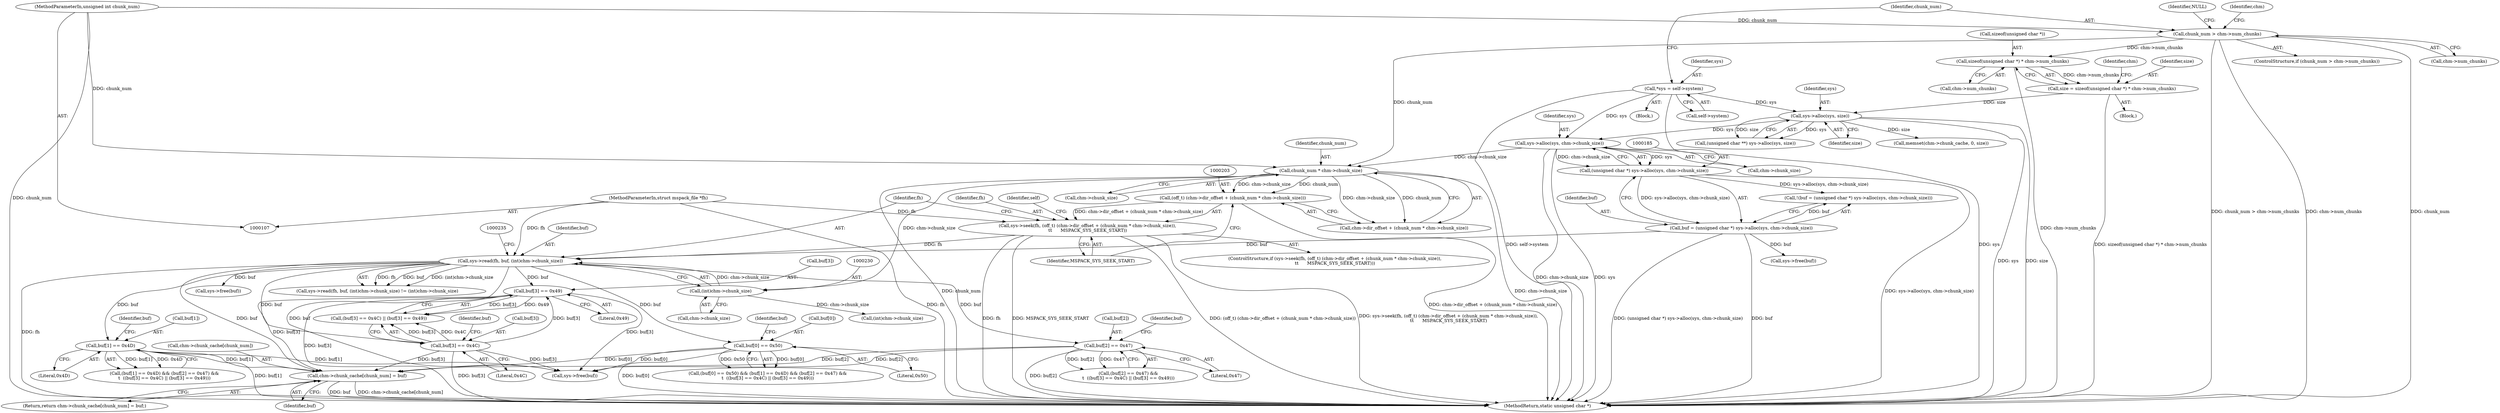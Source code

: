digraph "1_libmspack_72e70a921f0f07fee748aec2274b30784e1d312a_0@array" {
"1000291" [label="(Call,chm->chunk_cache[chunk_num] = buf)"];
"1000258" [label="(Call,buf[1] == 0x4D)"];
"1000226" [label="(Call,sys->read(fh, buf, (int)chm->chunk_size))"];
"1000200" [label="(Call,sys->seek(fh, (off_t) (chm->dir_offset + (chunk_num * chm->chunk_size)),\n\t\t      MSPACK_SYS_SEEK_START))"];
"1000110" [label="(MethodParameterIn,struct mspack_file *fh)"];
"1000202" [label="(Call,(off_t) (chm->dir_offset + (chunk_num * chm->chunk_size)))"];
"1000208" [label="(Call,chunk_num * chm->chunk_size)"];
"1000121" [label="(Call,chunk_num > chm->num_chunks)"];
"1000111" [label="(MethodParameterIn,unsigned int chunk_num)"];
"1000186" [label="(Call,sys->alloc(sys, chm->chunk_size))"];
"1000151" [label="(Call,sys->alloc(sys, size))"];
"1000114" [label="(Call,*sys = self->system)"];
"1000135" [label="(Call,size = sizeof(unsigned char *) * chm->num_chunks)"];
"1000137" [label="(Call,sizeof(unsigned char *) * chm->num_chunks)"];
"1000182" [label="(Call,buf = (unsigned char *) sys->alloc(sys, chm->chunk_size))"];
"1000184" [label="(Call,(unsigned char *) sys->alloc(sys, chm->chunk_size))"];
"1000229" [label="(Call,(int)chm->chunk_size)"];
"1000252" [label="(Call,buf[0] == 0x50)"];
"1000264" [label="(Call,buf[2] == 0x47)"];
"1000275" [label="(Call,buf[3] == 0x49)"];
"1000270" [label="(Call,buf[3] == 0x4C)"];
"1000135" [label="(Call,size = sizeof(unsigned char *) * chm->num_chunks)"];
"1000201" [label="(Identifier,fh)"];
"1000220" [label="(Call,sys->free(buf))"];
"1000268" [label="(Literal,0x47)"];
"1000260" [label="(Identifier,buf)"];
"1000269" [label="(Call,(buf[3] == 0x4C) || (buf[3] == 0x49))"];
"1000228" [label="(Identifier,buf)"];
"1000138" [label="(Call,sizeof(unsigned char *))"];
"1000227" [label="(Identifier,fh)"];
"1000274" [label="(Literal,0x4C)"];
"1000217" [label="(Identifier,self)"];
"1000245" [label="(Call,sys->free(buf))"];
"1000234" [label="(Call,(int)chm->chunk_size)"];
"1000110" [label="(MethodParameterIn,struct mspack_file *fh)"];
"1000112" [label="(Block,)"];
"1000208" [label="(Call,chunk_num * chm->chunk_size)"];
"1000182" [label="(Call,buf = (unsigned char *) sys->alloc(sys, chm->chunk_size))"];
"1000275" [label="(Call,buf[3] == 0x49)"];
"1000229" [label="(Call,(int)chm->chunk_size)"];
"1000149" [label="(Call,(unsigned char **) sys->alloc(sys, size))"];
"1000256" [label="(Literal,0x50)"];
"1000253" [label="(Call,buf[0])"];
"1000122" [label="(Identifier,chunk_num)"];
"1000298" [label="(MethodReturn,static unsigned char *)"];
"1000226" [label="(Call,sys->read(fh, buf, (int)chm->chunk_size))"];
"1000120" [label="(ControlStructure,if (chunk_num > chm->num_chunks))"];
"1000271" [label="(Call,buf[3])"];
"1000270" [label="(Call,buf[3] == 0x4C)"];
"1000225" [label="(Call,sys->read(fh, buf, (int)chm->chunk_size) != (int)chm->chunk_size)"];
"1000152" [label="(Identifier,sys)"];
"1000277" [label="(Identifier,buf)"];
"1000140" [label="(Call,chm->num_chunks)"];
"1000202" [label="(Call,(off_t) (chm->dir_offset + (chunk_num * chm->chunk_size)))"];
"1000257" [label="(Call,(buf[1] == 0x4D) && (buf[2] == 0x47) &&\n\t  ((buf[3] == 0x4C) || (buf[3] == 0x49)))"];
"1000259" [label="(Call,buf[1])"];
"1000252" [label="(Call,buf[0] == 0x50)"];
"1000200" [label="(Call,sys->seek(fh, (off_t) (chm->dir_offset + (chunk_num * chm->chunk_size)),\n\t\t      MSPACK_SYS_SEEK_START))"];
"1000209" [label="(Identifier,chunk_num)"];
"1000187" [label="(Identifier,sys)"];
"1000262" [label="(Literal,0x4D)"];
"1000213" [label="(Identifier,MSPACK_SYS_SEEK_START)"];
"1000162" [label="(Call,memset(chm->chunk_cache, 0, size))"];
"1000181" [label="(Call,!(buf = (unsigned char *) sys->alloc(sys, chm->chunk_size)))"];
"1000265" [label="(Call,buf[2])"];
"1000151" [label="(Call,sys->alloc(sys, size))"];
"1000186" [label="(Call,sys->alloc(sys, chm->chunk_size))"];
"1000131" [label="(Identifier,chm)"];
"1000276" [label="(Call,buf[3])"];
"1000272" [label="(Identifier,buf)"];
"1000204" [label="(Call,chm->dir_offset + (chunk_num * chm->chunk_size))"];
"1000153" [label="(Identifier,size)"];
"1000290" [label="(Return,return chm->chunk_cache[chunk_num] = buf;)"];
"1000116" [label="(Call,self->system)"];
"1000264" [label="(Call,buf[2] == 0x47)"];
"1000137" [label="(Call,sizeof(unsigned char *) * chm->num_chunks)"];
"1000258" [label="(Call,buf[1] == 0x4D)"];
"1000127" [label="(Identifier,NULL)"];
"1000292" [label="(Call,chm->chunk_cache[chunk_num])"];
"1000291" [label="(Call,chm->chunk_cache[chunk_num] = buf)"];
"1000199" [label="(ControlStructure,if (sys->seek(fh, (off_t) (chm->dir_offset + (chunk_num * chm->chunk_size)),\n\t\t      MSPACK_SYS_SEEK_START)))"];
"1000115" [label="(Identifier,sys)"];
"1000231" [label="(Call,chm->chunk_size)"];
"1000121" [label="(Call,chunk_num > chm->num_chunks)"];
"1000114" [label="(Call,*sys = self->system)"];
"1000286" [label="(Call,sys->free(buf))"];
"1000266" [label="(Identifier,buf)"];
"1000123" [label="(Call,chm->num_chunks)"];
"1000184" [label="(Call,(unsigned char *) sys->alloc(sys, chm->chunk_size))"];
"1000133" [label="(Block,)"];
"1000263" [label="(Call,(buf[2] == 0x47) &&\n\t  ((buf[3] == 0x4C) || (buf[3] == 0x49)))"];
"1000210" [label="(Call,chm->chunk_size)"];
"1000297" [label="(Identifier,buf)"];
"1000136" [label="(Identifier,size)"];
"1000147" [label="(Identifier,chm)"];
"1000183" [label="(Identifier,buf)"];
"1000279" [label="(Literal,0x49)"];
"1000251" [label="(Call,(buf[0] == 0x50) && (buf[1] == 0x4D) && (buf[2] == 0x47) &&\n\t  ((buf[3] == 0x4C) || (buf[3] == 0x49)))"];
"1000111" [label="(MethodParameterIn,unsigned int chunk_num)"];
"1000188" [label="(Call,chm->chunk_size)"];
"1000291" -> "1000290"  [label="AST: "];
"1000291" -> "1000297"  [label="CFG: "];
"1000292" -> "1000291"  [label="AST: "];
"1000297" -> "1000291"  [label="AST: "];
"1000290" -> "1000291"  [label="CFG: "];
"1000291" -> "1000298"  [label="DDG: buf"];
"1000291" -> "1000298"  [label="DDG: chm->chunk_cache[chunk_num]"];
"1000258" -> "1000291"  [label="DDG: buf[1]"];
"1000252" -> "1000291"  [label="DDG: buf[0]"];
"1000226" -> "1000291"  [label="DDG: buf"];
"1000264" -> "1000291"  [label="DDG: buf[2]"];
"1000275" -> "1000291"  [label="DDG: buf[3]"];
"1000270" -> "1000291"  [label="DDG: buf[3]"];
"1000258" -> "1000257"  [label="AST: "];
"1000258" -> "1000262"  [label="CFG: "];
"1000259" -> "1000258"  [label="AST: "];
"1000262" -> "1000258"  [label="AST: "];
"1000266" -> "1000258"  [label="CFG: "];
"1000257" -> "1000258"  [label="CFG: "];
"1000258" -> "1000298"  [label="DDG: buf[1]"];
"1000258" -> "1000257"  [label="DDG: buf[1]"];
"1000258" -> "1000257"  [label="DDG: 0x4D"];
"1000226" -> "1000258"  [label="DDG: buf"];
"1000258" -> "1000286"  [label="DDG: buf[1]"];
"1000226" -> "1000225"  [label="AST: "];
"1000226" -> "1000229"  [label="CFG: "];
"1000227" -> "1000226"  [label="AST: "];
"1000228" -> "1000226"  [label="AST: "];
"1000229" -> "1000226"  [label="AST: "];
"1000235" -> "1000226"  [label="CFG: "];
"1000226" -> "1000298"  [label="DDG: fh"];
"1000226" -> "1000225"  [label="DDG: fh"];
"1000226" -> "1000225"  [label="DDG: buf"];
"1000226" -> "1000225"  [label="DDG: (int)chm->chunk_size"];
"1000200" -> "1000226"  [label="DDG: fh"];
"1000110" -> "1000226"  [label="DDG: fh"];
"1000182" -> "1000226"  [label="DDG: buf"];
"1000229" -> "1000226"  [label="DDG: chm->chunk_size"];
"1000226" -> "1000245"  [label="DDG: buf"];
"1000226" -> "1000252"  [label="DDG: buf"];
"1000226" -> "1000264"  [label="DDG: buf"];
"1000226" -> "1000270"  [label="DDG: buf"];
"1000226" -> "1000275"  [label="DDG: buf"];
"1000226" -> "1000286"  [label="DDG: buf"];
"1000200" -> "1000199"  [label="AST: "];
"1000200" -> "1000213"  [label="CFG: "];
"1000201" -> "1000200"  [label="AST: "];
"1000202" -> "1000200"  [label="AST: "];
"1000213" -> "1000200"  [label="AST: "];
"1000217" -> "1000200"  [label="CFG: "];
"1000227" -> "1000200"  [label="CFG: "];
"1000200" -> "1000298"  [label="DDG: fh"];
"1000200" -> "1000298"  [label="DDG: sys->seek(fh, (off_t) (chm->dir_offset + (chunk_num * chm->chunk_size)),\n\t\t      MSPACK_SYS_SEEK_START)"];
"1000200" -> "1000298"  [label="DDG: MSPACK_SYS_SEEK_START"];
"1000200" -> "1000298"  [label="DDG: (off_t) (chm->dir_offset + (chunk_num * chm->chunk_size))"];
"1000110" -> "1000200"  [label="DDG: fh"];
"1000202" -> "1000200"  [label="DDG: chm->dir_offset + (chunk_num * chm->chunk_size)"];
"1000110" -> "1000107"  [label="AST: "];
"1000110" -> "1000298"  [label="DDG: fh"];
"1000202" -> "1000204"  [label="CFG: "];
"1000203" -> "1000202"  [label="AST: "];
"1000204" -> "1000202"  [label="AST: "];
"1000213" -> "1000202"  [label="CFG: "];
"1000202" -> "1000298"  [label="DDG: chm->dir_offset + (chunk_num * chm->chunk_size)"];
"1000208" -> "1000202"  [label="DDG: chunk_num"];
"1000208" -> "1000202"  [label="DDG: chm->chunk_size"];
"1000208" -> "1000204"  [label="AST: "];
"1000208" -> "1000210"  [label="CFG: "];
"1000209" -> "1000208"  [label="AST: "];
"1000210" -> "1000208"  [label="AST: "];
"1000204" -> "1000208"  [label="CFG: "];
"1000208" -> "1000298"  [label="DDG: chunk_num"];
"1000208" -> "1000298"  [label="DDG: chm->chunk_size"];
"1000208" -> "1000204"  [label="DDG: chunk_num"];
"1000208" -> "1000204"  [label="DDG: chm->chunk_size"];
"1000121" -> "1000208"  [label="DDG: chunk_num"];
"1000111" -> "1000208"  [label="DDG: chunk_num"];
"1000186" -> "1000208"  [label="DDG: chm->chunk_size"];
"1000208" -> "1000229"  [label="DDG: chm->chunk_size"];
"1000121" -> "1000120"  [label="AST: "];
"1000121" -> "1000123"  [label="CFG: "];
"1000122" -> "1000121"  [label="AST: "];
"1000123" -> "1000121"  [label="AST: "];
"1000127" -> "1000121"  [label="CFG: "];
"1000131" -> "1000121"  [label="CFG: "];
"1000121" -> "1000298"  [label="DDG: chm->num_chunks"];
"1000121" -> "1000298"  [label="DDG: chunk_num > chm->num_chunks"];
"1000121" -> "1000298"  [label="DDG: chunk_num"];
"1000111" -> "1000121"  [label="DDG: chunk_num"];
"1000121" -> "1000137"  [label="DDG: chm->num_chunks"];
"1000111" -> "1000107"  [label="AST: "];
"1000111" -> "1000298"  [label="DDG: chunk_num"];
"1000186" -> "1000184"  [label="AST: "];
"1000186" -> "1000188"  [label="CFG: "];
"1000187" -> "1000186"  [label="AST: "];
"1000188" -> "1000186"  [label="AST: "];
"1000184" -> "1000186"  [label="CFG: "];
"1000186" -> "1000298"  [label="DDG: chm->chunk_size"];
"1000186" -> "1000298"  [label="DDG: sys"];
"1000186" -> "1000184"  [label="DDG: sys"];
"1000186" -> "1000184"  [label="DDG: chm->chunk_size"];
"1000151" -> "1000186"  [label="DDG: sys"];
"1000114" -> "1000186"  [label="DDG: sys"];
"1000151" -> "1000149"  [label="AST: "];
"1000151" -> "1000153"  [label="CFG: "];
"1000152" -> "1000151"  [label="AST: "];
"1000153" -> "1000151"  [label="AST: "];
"1000149" -> "1000151"  [label="CFG: "];
"1000151" -> "1000298"  [label="DDG: size"];
"1000151" -> "1000298"  [label="DDG: sys"];
"1000151" -> "1000149"  [label="DDG: sys"];
"1000151" -> "1000149"  [label="DDG: size"];
"1000114" -> "1000151"  [label="DDG: sys"];
"1000135" -> "1000151"  [label="DDG: size"];
"1000151" -> "1000162"  [label="DDG: size"];
"1000114" -> "1000112"  [label="AST: "];
"1000114" -> "1000116"  [label="CFG: "];
"1000115" -> "1000114"  [label="AST: "];
"1000116" -> "1000114"  [label="AST: "];
"1000122" -> "1000114"  [label="CFG: "];
"1000114" -> "1000298"  [label="DDG: sys"];
"1000114" -> "1000298"  [label="DDG: self->system"];
"1000135" -> "1000133"  [label="AST: "];
"1000135" -> "1000137"  [label="CFG: "];
"1000136" -> "1000135"  [label="AST: "];
"1000137" -> "1000135"  [label="AST: "];
"1000147" -> "1000135"  [label="CFG: "];
"1000135" -> "1000298"  [label="DDG: sizeof(unsigned char *) * chm->num_chunks"];
"1000137" -> "1000135"  [label="DDG: chm->num_chunks"];
"1000137" -> "1000140"  [label="CFG: "];
"1000138" -> "1000137"  [label="AST: "];
"1000140" -> "1000137"  [label="AST: "];
"1000137" -> "1000298"  [label="DDG: chm->num_chunks"];
"1000182" -> "1000181"  [label="AST: "];
"1000182" -> "1000184"  [label="CFG: "];
"1000183" -> "1000182"  [label="AST: "];
"1000184" -> "1000182"  [label="AST: "];
"1000181" -> "1000182"  [label="CFG: "];
"1000182" -> "1000298"  [label="DDG: (unsigned char *) sys->alloc(sys, chm->chunk_size)"];
"1000182" -> "1000298"  [label="DDG: buf"];
"1000182" -> "1000181"  [label="DDG: buf"];
"1000184" -> "1000182"  [label="DDG: sys->alloc(sys, chm->chunk_size)"];
"1000182" -> "1000220"  [label="DDG: buf"];
"1000185" -> "1000184"  [label="AST: "];
"1000184" -> "1000298"  [label="DDG: sys->alloc(sys, chm->chunk_size)"];
"1000184" -> "1000181"  [label="DDG: sys->alloc(sys, chm->chunk_size)"];
"1000229" -> "1000231"  [label="CFG: "];
"1000230" -> "1000229"  [label="AST: "];
"1000231" -> "1000229"  [label="AST: "];
"1000229" -> "1000234"  [label="DDG: chm->chunk_size"];
"1000252" -> "1000251"  [label="AST: "];
"1000252" -> "1000256"  [label="CFG: "];
"1000253" -> "1000252"  [label="AST: "];
"1000256" -> "1000252"  [label="AST: "];
"1000260" -> "1000252"  [label="CFG: "];
"1000251" -> "1000252"  [label="CFG: "];
"1000252" -> "1000298"  [label="DDG: buf[0]"];
"1000252" -> "1000251"  [label="DDG: buf[0]"];
"1000252" -> "1000251"  [label="DDG: 0x50"];
"1000252" -> "1000286"  [label="DDG: buf[0]"];
"1000264" -> "1000263"  [label="AST: "];
"1000264" -> "1000268"  [label="CFG: "];
"1000265" -> "1000264"  [label="AST: "];
"1000268" -> "1000264"  [label="AST: "];
"1000272" -> "1000264"  [label="CFG: "];
"1000263" -> "1000264"  [label="CFG: "];
"1000264" -> "1000298"  [label="DDG: buf[2]"];
"1000264" -> "1000263"  [label="DDG: buf[2]"];
"1000264" -> "1000263"  [label="DDG: 0x47"];
"1000264" -> "1000286"  [label="DDG: buf[2]"];
"1000275" -> "1000269"  [label="AST: "];
"1000275" -> "1000279"  [label="CFG: "];
"1000276" -> "1000275"  [label="AST: "];
"1000279" -> "1000275"  [label="AST: "];
"1000269" -> "1000275"  [label="CFG: "];
"1000275" -> "1000298"  [label="DDG: buf[3]"];
"1000275" -> "1000269"  [label="DDG: buf[3]"];
"1000275" -> "1000269"  [label="DDG: 0x49"];
"1000270" -> "1000275"  [label="DDG: buf[3]"];
"1000275" -> "1000286"  [label="DDG: buf[3]"];
"1000270" -> "1000269"  [label="AST: "];
"1000270" -> "1000274"  [label="CFG: "];
"1000271" -> "1000270"  [label="AST: "];
"1000274" -> "1000270"  [label="AST: "];
"1000277" -> "1000270"  [label="CFG: "];
"1000269" -> "1000270"  [label="CFG: "];
"1000270" -> "1000298"  [label="DDG: buf[3]"];
"1000270" -> "1000269"  [label="DDG: buf[3]"];
"1000270" -> "1000269"  [label="DDG: 0x4C"];
"1000270" -> "1000286"  [label="DDG: buf[3]"];
}
